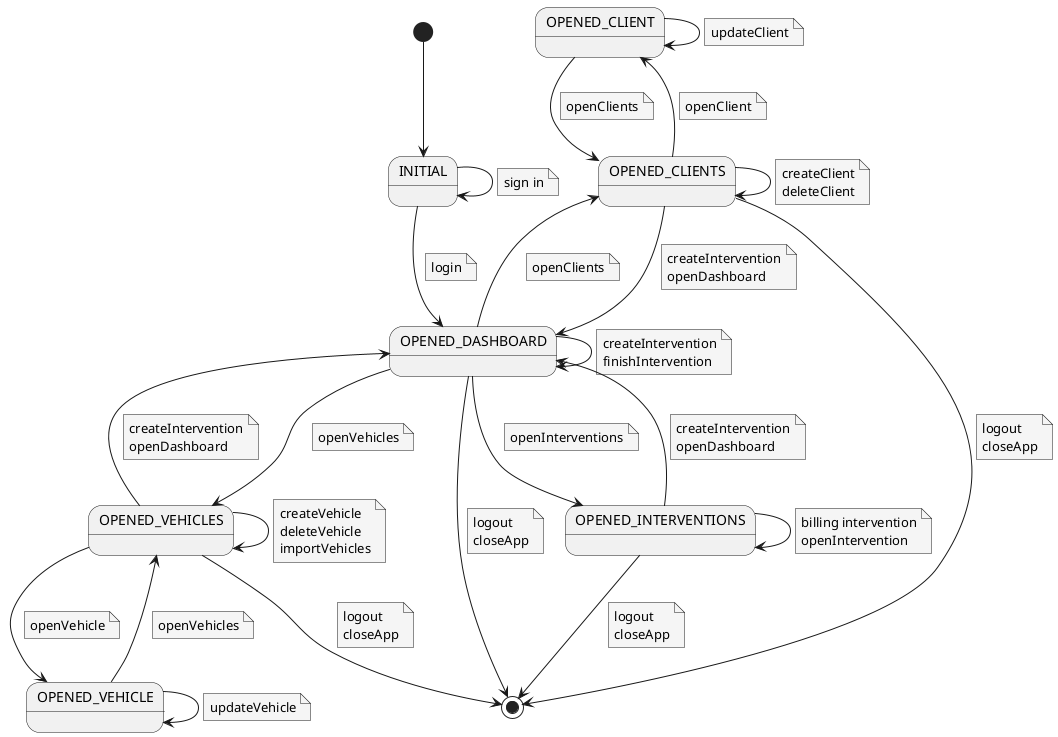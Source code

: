 @startuml
skinparam {
    NoteBackgroundColor #whiteSmoke
}

[*] --> INITIAL

INITIAL --> INITIAL
note on link
  sign in
end note

INITIAL --> OPENED_DASHBOARD
 note on link
     login
 end note
OPENED_DASHBOARD --> OPENED_VEHICLES
    note on link
         openVehicles
    end note
OPENED_DASHBOARD --> OPENED_DASHBOARD
    note on link
         createIntervention
         finishIntervention
    end note

OPENED_VEHICLES --> OPENED_VEHICLES
    note on link
         createVehicle
         deleteVehicle
         importVehicles
    end note

OPENED_VEHICLES --> OPENED_VEHICLE
    note on link
     openVehicle
    end note

OPENED_VEHICLE --> OPENED_VEHICLE
    note on link
     updateVehicle
    end note

OPENED_VEHICLE --> OPENED_VEHICLES
    note on link
         openVehicles
    end note

OPENED_VEHICLES --> OPENED_DASHBOARD
    note on link
     createIntervention
     openDashboard
    end note


OPENED_DASHBOARD --> OPENED_CLIENTS
    note on link
         openClients
    end note
OPENED_CLIENTS --> OPENED_CLIENTS
    note on link
     createClient
     deleteClient
    end note


OPENED_CLIENTS -up-> OPENED_CLIENT
    note on link
     openClient
    end note

OPENED_CLIENT --> OPENED_CLIENT
    note on link
     updateClient
    end note

OPENED_CLIENT --> OPENED_CLIENTS
    note on link
         openClients
    end note


OPENED_CLIENTS --> OPENED_DASHBOARD
    note on link
     createIntervention
     openDashboard
    end note


OPENED_DASHBOARD --> OPENED_INTERVENTIONS
    note on link
         openInterventions
    end note
OPENED_INTERVENTIONS --> OPENED_INTERVENTIONS
    note on link
         billing intervention
         openIntervention
    end note
OPENED_INTERVENTIONS --> OPENED_DASHBOARD
    note on link
     createIntervention
     openDashboard
    end note

OPENED_DASHBOARD --> [*]
    note on link
    logout
    closeApp
    end note
OPENED_VEHICLES --> [*]
    note on link
    logout
    closeApp
    end note
OPENED_CLIENTS --> [*]
    note on link
    logout
    closeApp
    end note
OPENED_INTERVENTIONS --> [*]
    note on link
    logout
    closeApp
    end note
@enduml